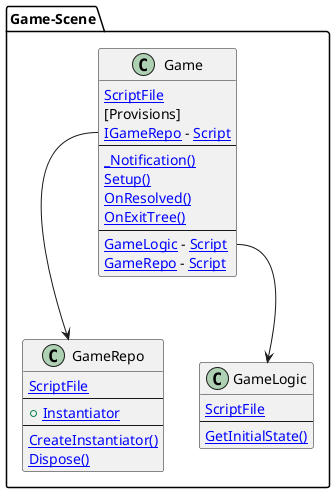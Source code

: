 ﻿@startuml

package Game-Scene [[../../TestCases/ShowAllMethods/Game.tscn]] {
	
class Game  {
	[[../../Game/Game.cs ScriptFile]]
	[Provisions]
	[[../../Game/Game.cs:15 IGameRepo]] - [[../../TestCases/ShowAllMethods/Domain/GameRepo.cs Script]]
--
[[../../Game/Game.cs:29 _Notification()]]
	[[../../Game/Game.cs:31 Setup()]]
	[[../../Game/Game.cs:40 OnResolved()]]
	[[../../Game/Game.cs:47 OnExitTree()]]
--
[[../../Game/Game.cs:22 GameLogic]] - [[../../TestCases/ShowAllMethods/Logic/GameLogic.cs Script]]
	[[../../Game/Game.cs:21 GameRepo]] - [[../../TestCases/ShowAllMethods/Domain/GameRepo.cs Script]]
}

	
class GameRepo  {
	[[../../TestCases/ShowAllMethods/Domain/GameRepo.cs ScriptFile]]
--
+ [[../../TestCases/ShowAllMethods/Domain/GameRepo.cs:15 Instantiator]]
--
[[../../TestCases/ShowAllMethods/Domain/GameRepo.cs:17 CreateInstantiator()]]
	[[../../TestCases/ShowAllMethods/Domain/GameRepo.cs:24 Dispose()]]
}

	
class GameLogic  {
	[[../../TestCases/ShowAllMethods/Logic/GameLogic.cs ScriptFile]]
--
[[../../TestCases/ShowAllMethods/Logic/GameLogic.cs:12 GetInitialState()]]
}

	Game::GameRepo --> GameRepo
	Game::GameLogic --> GameLogic
}

@enduml